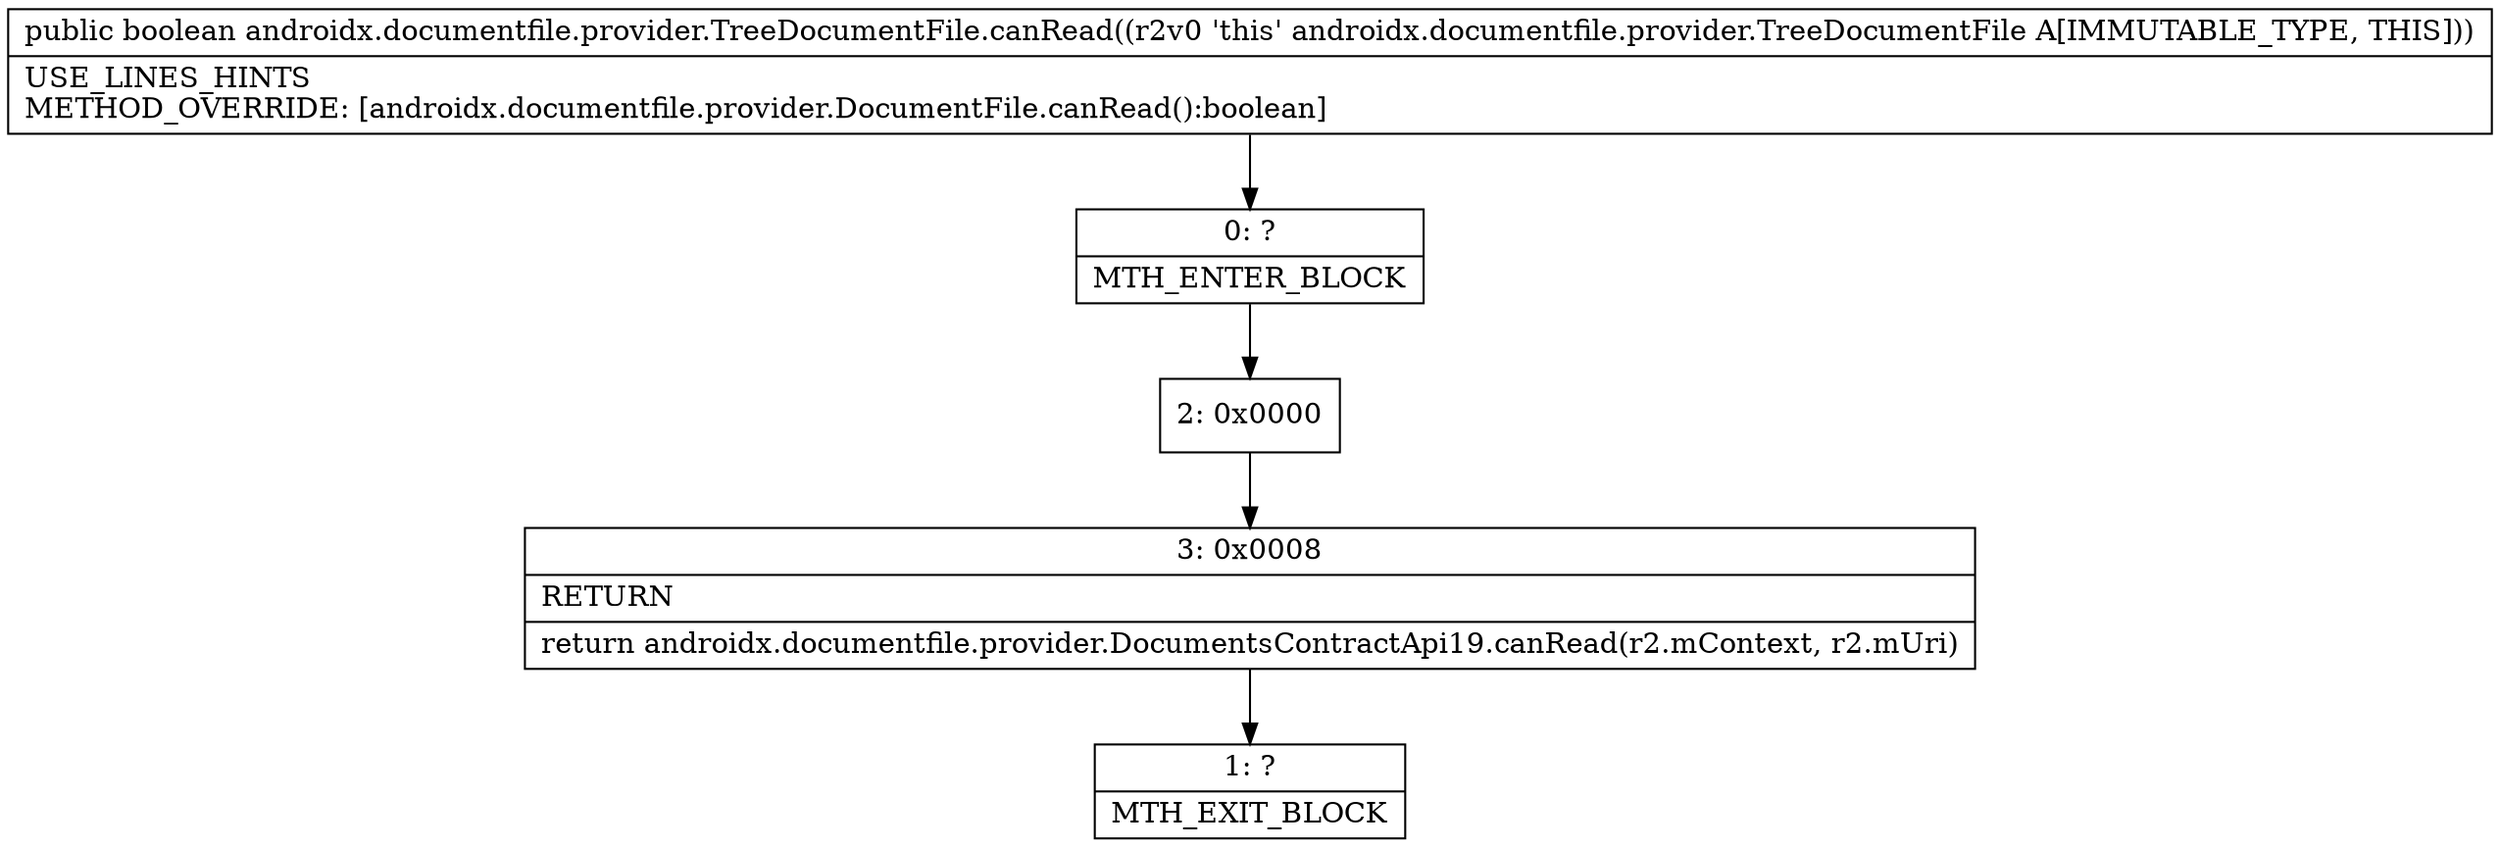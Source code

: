 digraph "CFG forandroidx.documentfile.provider.TreeDocumentFile.canRead()Z" {
Node_0 [shape=record,label="{0\:\ ?|MTH_ENTER_BLOCK\l}"];
Node_2 [shape=record,label="{2\:\ 0x0000}"];
Node_3 [shape=record,label="{3\:\ 0x0008|RETURN\l|return androidx.documentfile.provider.DocumentsContractApi19.canRead(r2.mContext, r2.mUri)\l}"];
Node_1 [shape=record,label="{1\:\ ?|MTH_EXIT_BLOCK\l}"];
MethodNode[shape=record,label="{public boolean androidx.documentfile.provider.TreeDocumentFile.canRead((r2v0 'this' androidx.documentfile.provider.TreeDocumentFile A[IMMUTABLE_TYPE, THIS]))  | USE_LINES_HINTS\lMETHOD_OVERRIDE: [androidx.documentfile.provider.DocumentFile.canRead():boolean]\l}"];
MethodNode -> Node_0;Node_0 -> Node_2;
Node_2 -> Node_3;
Node_3 -> Node_1;
}

